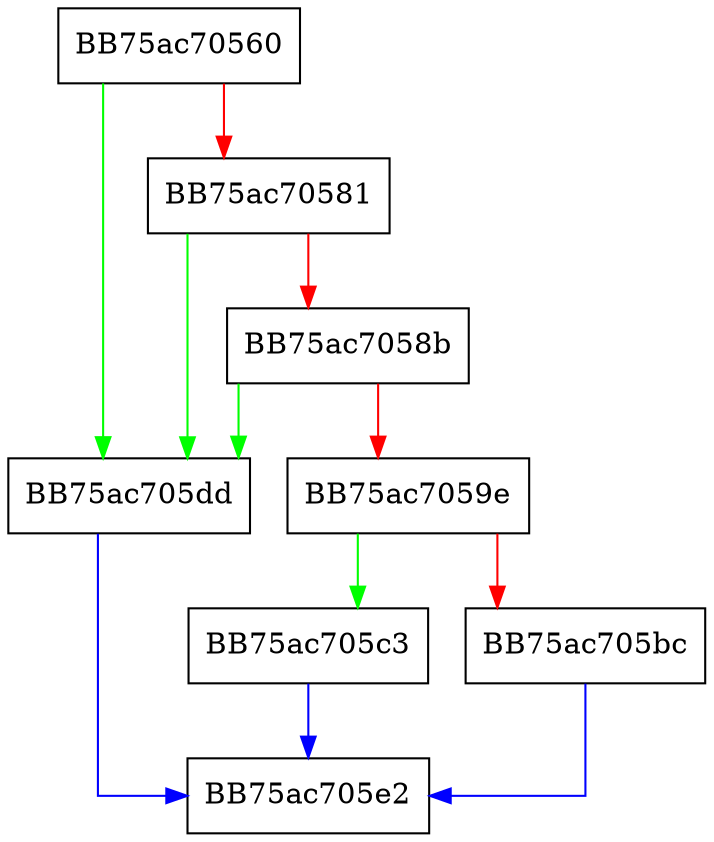 digraph Read {
  node [shape="box"];
  graph [splines=ortho];
  BB75ac70560 -> BB75ac705dd [color="green"];
  BB75ac70560 -> BB75ac70581 [color="red"];
  BB75ac70581 -> BB75ac705dd [color="green"];
  BB75ac70581 -> BB75ac7058b [color="red"];
  BB75ac7058b -> BB75ac705dd [color="green"];
  BB75ac7058b -> BB75ac7059e [color="red"];
  BB75ac7059e -> BB75ac705c3 [color="green"];
  BB75ac7059e -> BB75ac705bc [color="red"];
  BB75ac705bc -> BB75ac705e2 [color="blue"];
  BB75ac705c3 -> BB75ac705e2 [color="blue"];
  BB75ac705dd -> BB75ac705e2 [color="blue"];
}
